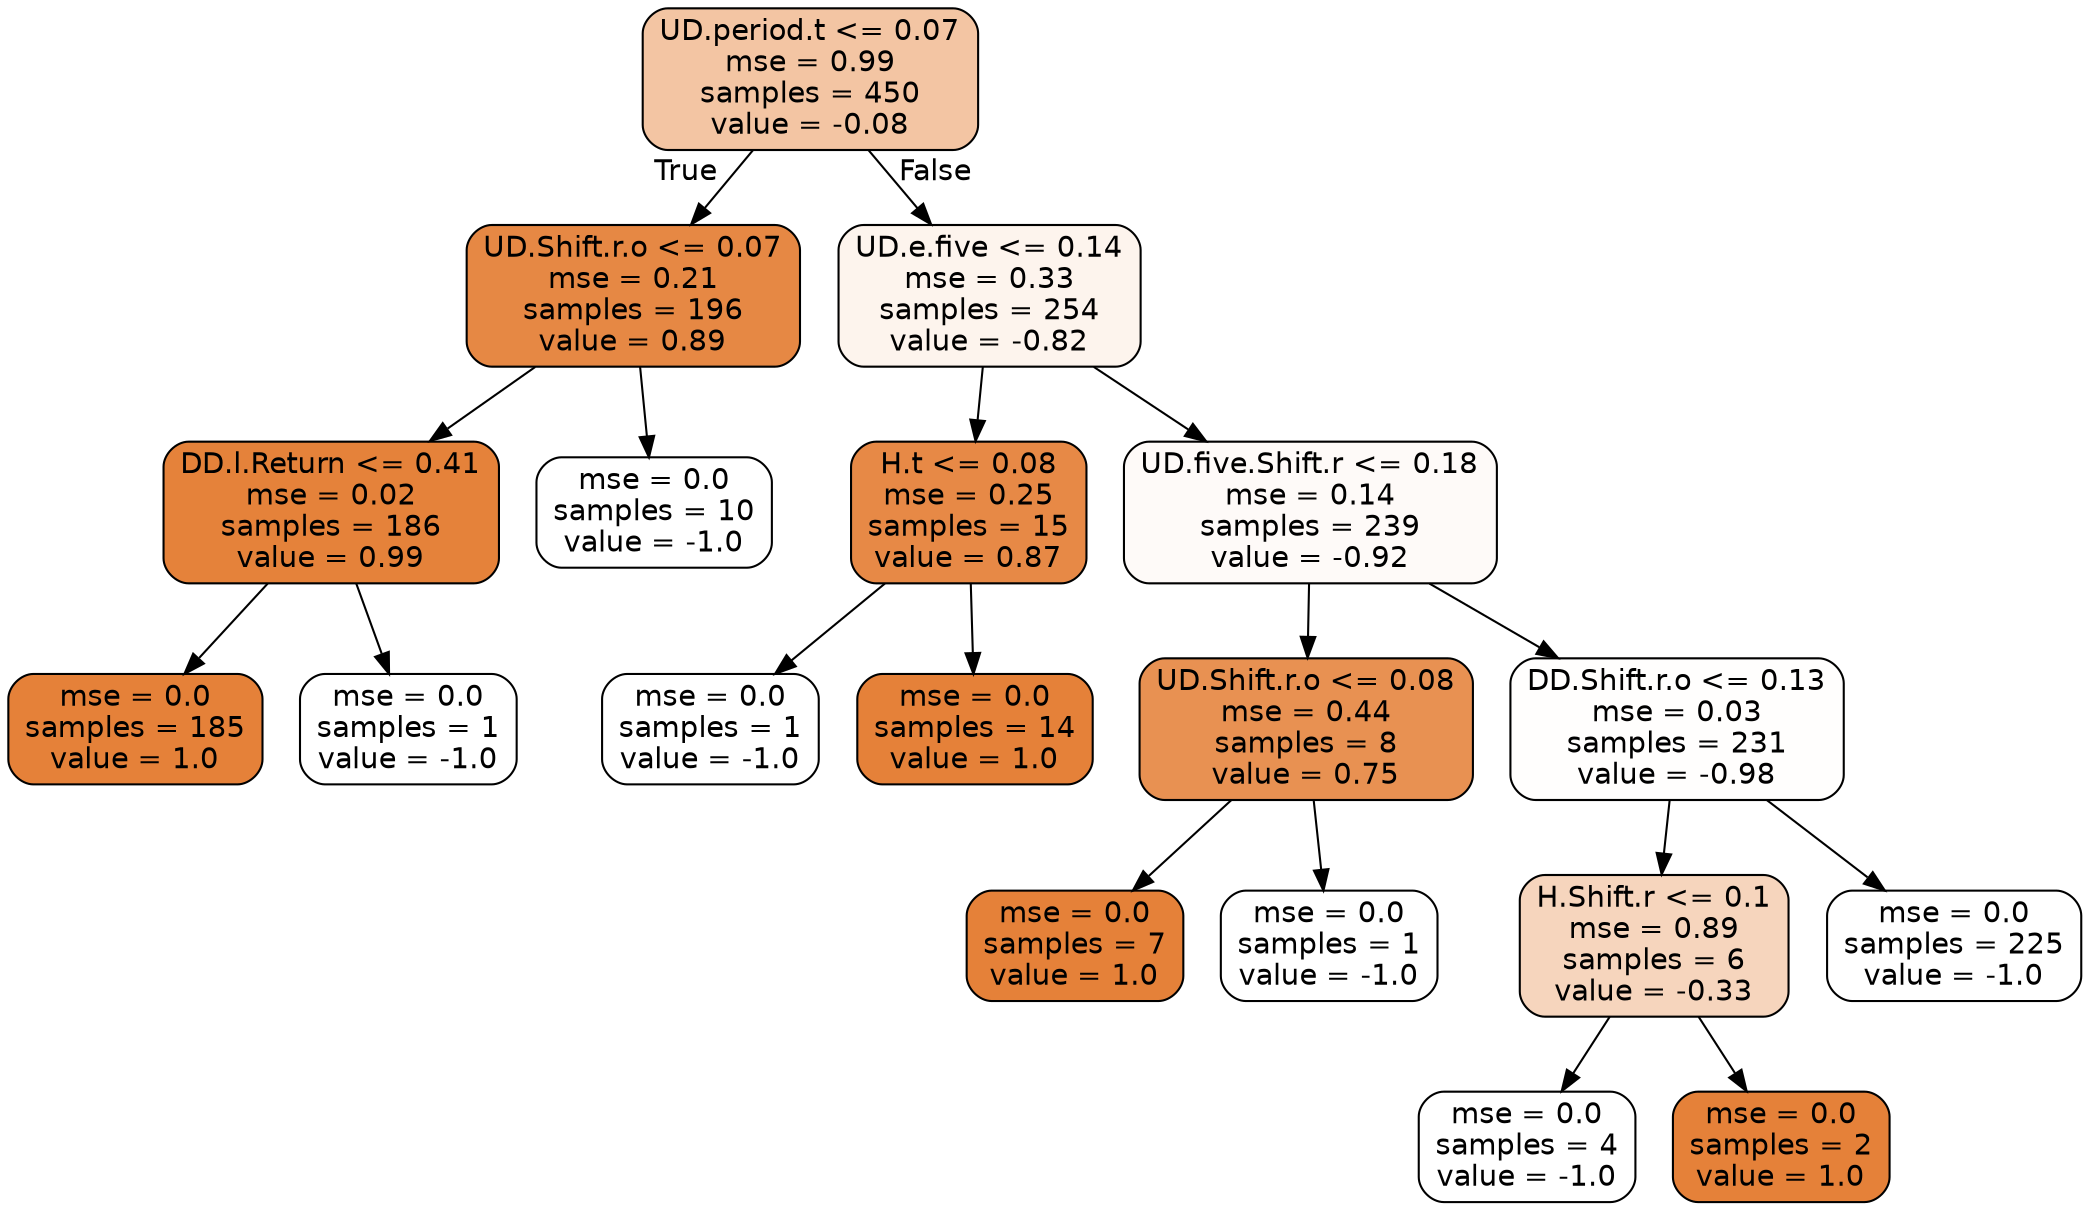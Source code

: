digraph Tree {
node [shape=box, style="filled, rounded", color="black", fontname=helvetica] ;
edge [fontname=helvetica] ;
0 [label="UD.period.t <= 0.07\nmse = 0.99\nsamples = 450\nvalue = -0.08", fillcolor="#f3c5a3"] ;
1 [label="UD.Shift.r.o <= 0.07\nmse = 0.21\nsamples = 196\nvalue = 0.89", fillcolor="#e68844"] ;
0 -> 1 [labeldistance=2.5, labelangle=45, headlabel="True"] ;
2 [label="DD.l.Return <= 0.41\nmse = 0.02\nsamples = 186\nvalue = 0.99", fillcolor="#e5823a"] ;
1 -> 2 ;
3 [label="mse = 0.0\nsamples = 185\nvalue = 1.0", fillcolor="#e58139"] ;
2 -> 3 ;
4 [label="mse = 0.0\nsamples = 1\nvalue = -1.0", fillcolor="#ffffff"] ;
2 -> 4 ;
5 [label="mse = 0.0\nsamples = 10\nvalue = -1.0", fillcolor="#ffffff"] ;
1 -> 5 ;
6 [label="UD.e.five <= 0.14\nmse = 0.33\nsamples = 254\nvalue = -0.82", fillcolor="#fdf4ed"] ;
0 -> 6 [labeldistance=2.5, labelangle=-45, headlabel="False"] ;
7 [label="H.t <= 0.08\nmse = 0.25\nsamples = 15\nvalue = 0.87", fillcolor="#e78946"] ;
6 -> 7 ;
8 [label="mse = 0.0\nsamples = 1\nvalue = -1.0", fillcolor="#ffffff"] ;
7 -> 8 ;
9 [label="mse = 0.0\nsamples = 14\nvalue = 1.0", fillcolor="#e58139"] ;
7 -> 9 ;
10 [label="UD.five.Shift.r <= 0.18\nmse = 0.14\nsamples = 239\nvalue = -0.92", fillcolor="#fefaf8"] ;
6 -> 10 ;
11 [label="UD.Shift.r.o <= 0.08\nmse = 0.44\nsamples = 8\nvalue = 0.75", fillcolor="#e89152"] ;
10 -> 11 ;
12 [label="mse = 0.0\nsamples = 7\nvalue = 1.0", fillcolor="#e58139"] ;
11 -> 12 ;
13 [label="mse = 0.0\nsamples = 1\nvalue = -1.0", fillcolor="#ffffff"] ;
11 -> 13 ;
14 [label="DD.Shift.r.o <= 0.13\nmse = 0.03\nsamples = 231\nvalue = -0.98", fillcolor="#fffefd"] ;
10 -> 14 ;
15 [label="H.Shift.r <= 0.1\nmse = 0.89\nsamples = 6\nvalue = -0.33", fillcolor="#f6d5bd"] ;
14 -> 15 ;
16 [label="mse = 0.0\nsamples = 4\nvalue = -1.0", fillcolor="#ffffff"] ;
15 -> 16 ;
17 [label="mse = 0.0\nsamples = 2\nvalue = 1.0", fillcolor="#e58139"] ;
15 -> 17 ;
18 [label="mse = 0.0\nsamples = 225\nvalue = -1.0", fillcolor="#ffffff"] ;
14 -> 18 ;
}